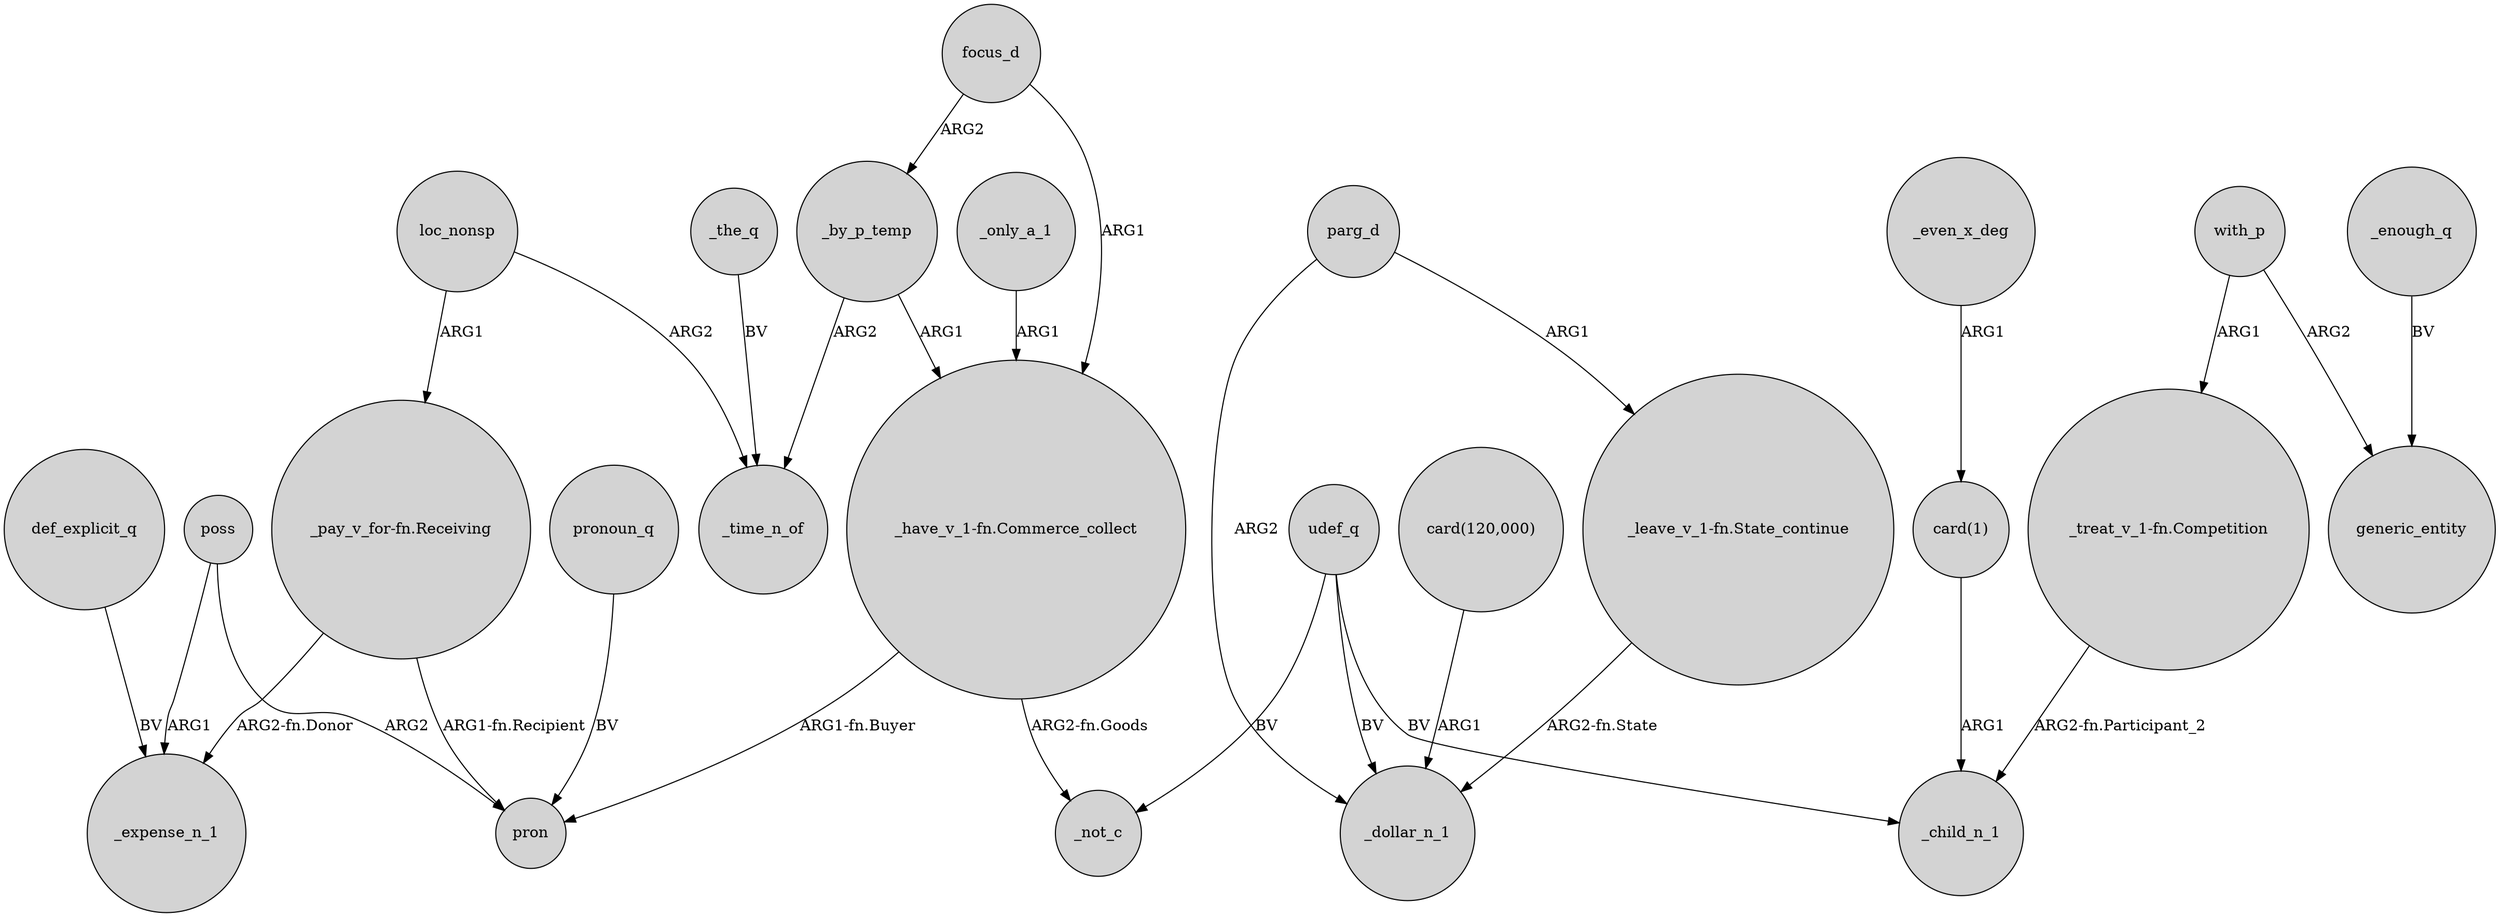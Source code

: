 digraph {
	node [shape=circle style=filled]
	_only_a_1 -> "_have_v_1-fn.Commerce_collect" [label=ARG1]
	parg_d -> _dollar_n_1 [label=ARG2]
	"_pay_v_for-fn.Receiving" -> pron [label="ARG1-fn.Recipient"]
	"_pay_v_for-fn.Receiving" -> _expense_n_1 [label="ARG2-fn.Donor"]
	_by_p_temp -> "_have_v_1-fn.Commerce_collect" [label=ARG1]
	"card(1)" -> _child_n_1 [label=ARG1]
	"_have_v_1-fn.Commerce_collect" -> pron [label="ARG1-fn.Buyer"]
	_enough_q -> generic_entity [label=BV]
	poss -> _expense_n_1 [label=ARG1]
	with_p -> generic_entity [label=ARG2]
	_by_p_temp -> _time_n_of [label=ARG2]
	pronoun_q -> pron [label=BV]
	_even_x_deg -> "card(1)" [label=ARG1]
	poss -> pron [label=ARG2]
	with_p -> "_treat_v_1-fn.Competition" [label=ARG1]
	_the_q -> _time_n_of [label=BV]
	"_treat_v_1-fn.Competition" -> _child_n_1 [label="ARG2-fn.Participant_2"]
	udef_q -> _dollar_n_1 [label=BV]
	focus_d -> "_have_v_1-fn.Commerce_collect" [label=ARG1]
	"_have_v_1-fn.Commerce_collect" -> _not_c [label="ARG2-fn.Goods"]
	udef_q -> _not_c [label=BV]
	def_explicit_q -> _expense_n_1 [label=BV]
	loc_nonsp -> "_pay_v_for-fn.Receiving" [label=ARG1]
	loc_nonsp -> _time_n_of [label=ARG2]
	"card(120,000)" -> _dollar_n_1 [label=ARG1]
	focus_d -> _by_p_temp [label=ARG2]
	"_leave_v_1-fn.State_continue" -> _dollar_n_1 [label="ARG2-fn.State"]
	parg_d -> "_leave_v_1-fn.State_continue" [label=ARG1]
	udef_q -> _child_n_1 [label=BV]
}
